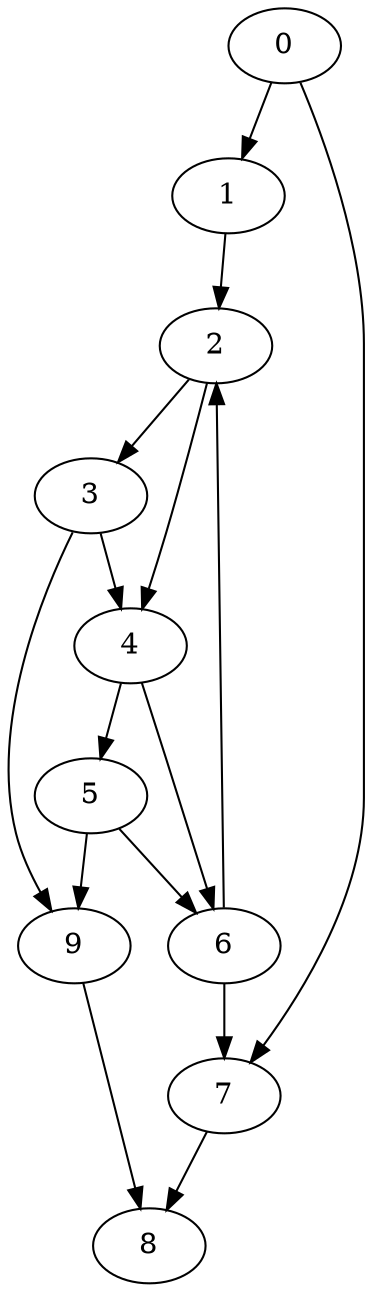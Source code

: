 digraph {
	0
	1
	2
	3
	4
	5
	6
	7
	8
	9
	0 -> 7
	6 -> 7
	9 -> 8
	7 -> 8
	3 -> 9
	5 -> 9
	0 -> 1
	1 -> 2
	6 -> 2
	4 -> 6
	5 -> 6
	4 -> 5
	2 -> 3
	2 -> 4
	3 -> 4
}
